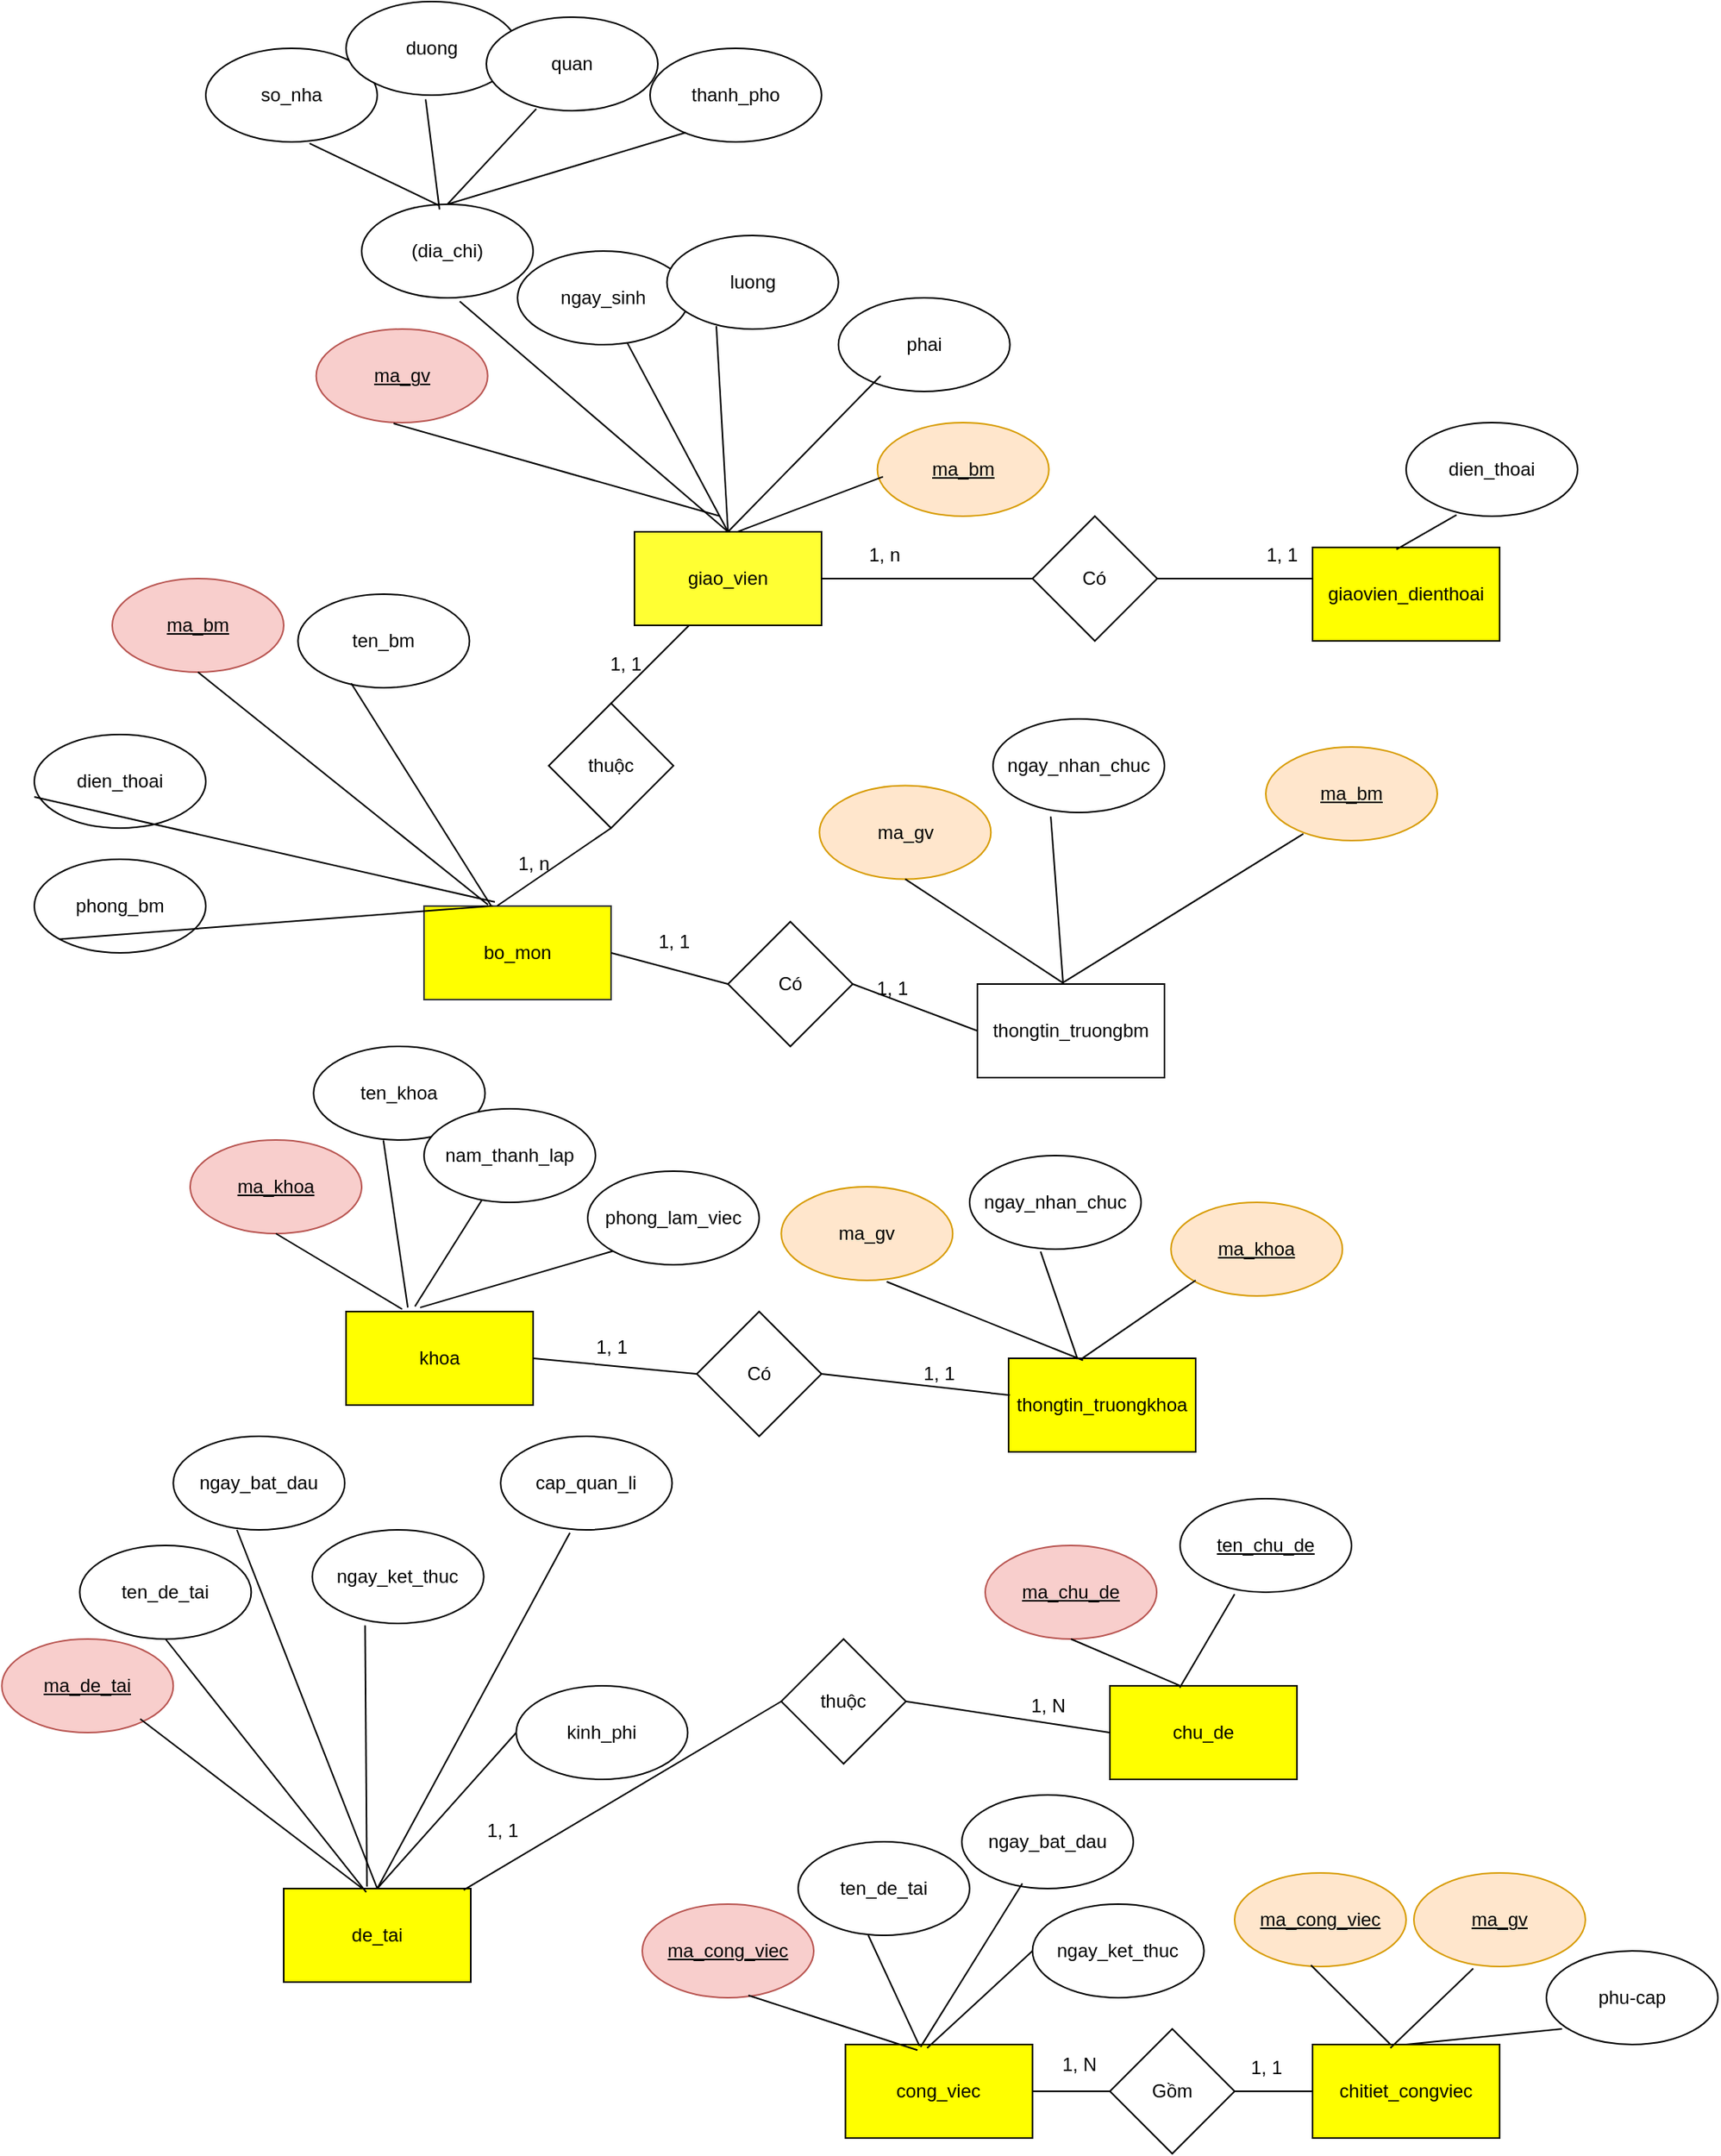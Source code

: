 <mxfile version="26.0.16">
  <diagram name="Page-1" id="gj5C86veSvw4NnuuL36q">
    <mxGraphModel grid="1" page="1" gridSize="10" guides="1" tooltips="1" connect="1" arrows="1" fold="1" pageScale="1" pageWidth="850" pageHeight="1100" math="0" shadow="0">
      <root>
        <mxCell id="0" />
        <mxCell id="1" parent="0" />
        <mxCell id="nJHEYNVm-RdAh5uVIcio-1" value="giao_vien" style="rounded=0;whiteSpace=wrap;html=1;fillColor=#FFFF33;" vertex="1" parent="1">
          <mxGeometry x="-35" y="2060" width="120" height="60" as="geometry" />
        </mxCell>
        <mxCell id="nJHEYNVm-RdAh5uVIcio-2" value="&lt;u&gt;ma_gv&lt;/u&gt;" style="ellipse;whiteSpace=wrap;html=1;fillColor=#f8cecc;strokeColor=#b85450;" vertex="1" parent="1">
          <mxGeometry x="-239.16" y="1930" width="110" height="60" as="geometry" />
        </mxCell>
        <mxCell id="nJHEYNVm-RdAh5uVIcio-3" value="(dia_chi)" style="ellipse;whiteSpace=wrap;html=1;" vertex="1" parent="1">
          <mxGeometry x="-210" y="1850" width="110" height="60" as="geometry" />
        </mxCell>
        <mxCell id="nJHEYNVm-RdAh5uVIcio-5" value="dien_thoai" style="ellipse;whiteSpace=wrap;html=1;" vertex="1" parent="1">
          <mxGeometry x="460" y="1990" width="110" height="60" as="geometry" />
        </mxCell>
        <mxCell id="nJHEYNVm-RdAh5uVIcio-6" value="ngay_sinh" style="ellipse;whiteSpace=wrap;html=1;" vertex="1" parent="1">
          <mxGeometry x="-110" y="1880" width="110" height="60" as="geometry" />
        </mxCell>
        <mxCell id="nJHEYNVm-RdAh5uVIcio-7" value="luong" style="ellipse;whiteSpace=wrap;html=1;" vertex="1" parent="1">
          <mxGeometry x="-14.16" y="1870" width="110" height="60" as="geometry" />
        </mxCell>
        <mxCell id="nJHEYNVm-RdAh5uVIcio-8" value="phai" style="ellipse;whiteSpace=wrap;html=1;" vertex="1" parent="1">
          <mxGeometry x="95.84" y="1910" width="110" height="60" as="geometry" />
        </mxCell>
        <mxCell id="nJHEYNVm-RdAh5uVIcio-9" value="" style="endArrow=none;html=1;rounded=0;entryX=0.451;entryY=1.009;entryDx=0;entryDy=0;entryPerimeter=0;" edge="1" parent="1" target="nJHEYNVm-RdAh5uVIcio-2">
          <mxGeometry width="50" height="50" relative="1" as="geometry">
            <mxPoint x="20" y="2050" as="sourcePoint" />
            <mxPoint x="70" y="2000" as="targetPoint" />
          </mxGeometry>
        </mxCell>
        <mxCell id="nJHEYNVm-RdAh5uVIcio-11" value="" style="endArrow=none;html=1;rounded=0;entryX=0.572;entryY=1.038;entryDx=0;entryDy=0;entryPerimeter=0;exitX=0.5;exitY=0;exitDx=0;exitDy=0;" edge="1" parent="1" source="nJHEYNVm-RdAh5uVIcio-1" target="nJHEYNVm-RdAh5uVIcio-3">
          <mxGeometry width="50" height="50" relative="1" as="geometry">
            <mxPoint x="80" y="2050" as="sourcePoint" />
            <mxPoint x="50" y="2001" as="targetPoint" />
          </mxGeometry>
        </mxCell>
        <mxCell id="nJHEYNVm-RdAh5uVIcio-16" value="" style="endArrow=none;html=1;rounded=0;exitX=0.5;exitY=0;exitDx=0;exitDy=0;entryX=0.246;entryY=0.833;entryDx=0;entryDy=0;entryPerimeter=0;" edge="1" parent="1" source="nJHEYNVm-RdAh5uVIcio-1" target="nJHEYNVm-RdAh5uVIcio-8">
          <mxGeometry width="50" height="50" relative="1" as="geometry">
            <mxPoint x="160" y="2140" as="sourcePoint" />
            <mxPoint x="210.0" y="2090" as="targetPoint" />
          </mxGeometry>
        </mxCell>
        <mxCell id="nJHEYNVm-RdAh5uVIcio-17" value="" style="endArrow=none;html=1;rounded=0;exitX=0.5;exitY=0;exitDx=0;exitDy=0;" edge="1" parent="1" source="nJHEYNVm-RdAh5uVIcio-1" target="nJHEYNVm-RdAh5uVIcio-6">
          <mxGeometry width="50" height="50" relative="1" as="geometry">
            <mxPoint x="45" y="2015" as="sourcePoint" />
            <mxPoint x="95" y="1965" as="targetPoint" />
          </mxGeometry>
        </mxCell>
        <mxCell id="nJHEYNVm-RdAh5uVIcio-18" value="" style="endArrow=none;html=1;rounded=0;exitX=0.5;exitY=0;exitDx=0;exitDy=0;entryX=0.288;entryY=0.969;entryDx=0;entryDy=0;entryPerimeter=0;" edge="1" parent="1" source="nJHEYNVm-RdAh5uVIcio-1" target="nJHEYNVm-RdAh5uVIcio-7">
          <mxGeometry width="50" height="50" relative="1" as="geometry">
            <mxPoint x="75" y="2040" as="sourcePoint" />
            <mxPoint x="125" y="1990" as="targetPoint" />
          </mxGeometry>
        </mxCell>
        <mxCell id="nJHEYNVm-RdAh5uVIcio-21" value="giaovien_dienthoai" style="rounded=0;whiteSpace=wrap;html=1;fillColor=light-dark(#FFFF00,#EDEDED);" vertex="1" parent="1">
          <mxGeometry x="400" y="2070" width="120" height="60" as="geometry" />
        </mxCell>
        <mxCell id="nJHEYNVm-RdAh5uVIcio-24" value="" style="endArrow=none;html=1;rounded=0;exitX=0.448;exitY=0.021;exitDx=0;exitDy=0;exitPerimeter=0;entryX=0.294;entryY=0.986;entryDx=0;entryDy=0;entryPerimeter=0;" edge="1" parent="1" source="nJHEYNVm-RdAh5uVIcio-21" target="nJHEYNVm-RdAh5uVIcio-5">
          <mxGeometry width="50" height="50" relative="1" as="geometry">
            <mxPoint x="439.16" y="2040" as="sourcePoint" />
            <mxPoint x="489.16" y="1990" as="targetPoint" />
          </mxGeometry>
        </mxCell>
        <mxCell id="nJHEYNVm-RdAh5uVIcio-25" value="bo_mon" style="rounded=0;whiteSpace=wrap;html=1;fillColor=#FFFF00;strokeColor=#36393d;" vertex="1" parent="1">
          <mxGeometry x="-170" y="2300" width="120" height="60" as="geometry" />
        </mxCell>
        <mxCell id="nJHEYNVm-RdAh5uVIcio-27" value="&lt;u&gt;ma_bm&lt;/u&gt;" style="ellipse;whiteSpace=wrap;html=1;fillColor=#f8cecc;strokeColor=#b85450;" vertex="1" parent="1">
          <mxGeometry x="-370" y="2090" width="110" height="60" as="geometry" />
        </mxCell>
        <mxCell id="nJHEYNVm-RdAh5uVIcio-28" value="ten_bm" style="ellipse;whiteSpace=wrap;html=1;" vertex="1" parent="1">
          <mxGeometry x="-250.84" y="2100" width="110" height="60" as="geometry" />
        </mxCell>
        <mxCell id="nJHEYNVm-RdAh5uVIcio-29" value="" style="endArrow=none;html=1;rounded=0;exitX=0.342;exitY=-0.014;exitDx=0;exitDy=0;exitPerimeter=0;entryX=0.5;entryY=1;entryDx=0;entryDy=0;" edge="1" parent="1" source="nJHEYNVm-RdAh5uVIcio-25" target="nJHEYNVm-RdAh5uVIcio-27">
          <mxGeometry width="50" height="50" relative="1" as="geometry">
            <mxPoint x="-110.84" y="2270" as="sourcePoint" />
            <mxPoint x="-60.84" y="2220" as="targetPoint" />
          </mxGeometry>
        </mxCell>
        <mxCell id="nJHEYNVm-RdAh5uVIcio-30" value="" style="endArrow=none;html=1;rounded=0;entryX=0.31;entryY=0.952;entryDx=0;entryDy=0;entryPerimeter=0;exitX=0.359;exitY=-0.002;exitDx=0;exitDy=0;exitPerimeter=0;" edge="1" parent="1" source="nJHEYNVm-RdAh5uVIcio-25" target="nJHEYNVm-RdAh5uVIcio-28">
          <mxGeometry width="50" height="50" relative="1" as="geometry">
            <mxPoint x="27.05" y="2260" as="sourcePoint" />
            <mxPoint x="77.05" y="2210" as="targetPoint" />
          </mxGeometry>
        </mxCell>
        <mxCell id="nJHEYNVm-RdAh5uVIcio-31" value="&lt;u&gt;ma_bm&lt;/u&gt;" style="ellipse;whiteSpace=wrap;html=1;fillColor=#ffe6cc;strokeColor=#d79b00;" vertex="1" parent="1">
          <mxGeometry x="120.84" y="1990" width="110" height="60" as="geometry" />
        </mxCell>
        <mxCell id="nJHEYNVm-RdAh5uVIcio-32" value="" style="endArrow=none;html=1;rounded=0;exitX=0.546;exitY=0.003;exitDx=0;exitDy=0;exitPerimeter=0;entryX=0.033;entryY=0.578;entryDx=0;entryDy=0;entryPerimeter=0;" edge="1" parent="1" source="nJHEYNVm-RdAh5uVIcio-1" target="nJHEYNVm-RdAh5uVIcio-31">
          <mxGeometry width="50" height="50" relative="1" as="geometry">
            <mxPoint x="160" y="2140" as="sourcePoint" />
            <mxPoint x="140" y="2050" as="targetPoint" />
          </mxGeometry>
        </mxCell>
        <mxCell id="nJHEYNVm-RdAh5uVIcio-33" value="" style="endArrow=none;html=1;rounded=0;entryX=0.605;entryY=1.015;entryDx=0;entryDy=0;entryPerimeter=0;exitX=0.448;exitY=0.009;exitDx=0;exitDy=0;exitPerimeter=0;" edge="1" parent="1" source="nJHEYNVm-RdAh5uVIcio-3" target="nJHEYNVm-RdAh5uVIcio-35">
          <mxGeometry width="50" height="50" relative="1" as="geometry">
            <mxPoint x="-110" y="1850" as="sourcePoint" />
            <mxPoint x="-60" y="1800" as="targetPoint" />
          </mxGeometry>
        </mxCell>
        <mxCell id="nJHEYNVm-RdAh5uVIcio-35" value="so_nha" style="ellipse;whiteSpace=wrap;html=1;" vertex="1" parent="1">
          <mxGeometry x="-310" y="1750" width="110" height="60" as="geometry" />
        </mxCell>
        <mxCell id="nJHEYNVm-RdAh5uVIcio-36" value="duong" style="ellipse;whiteSpace=wrap;html=1;" vertex="1" parent="1">
          <mxGeometry x="-220" y="1720" width="110" height="60" as="geometry" />
        </mxCell>
        <mxCell id="nJHEYNVm-RdAh5uVIcio-37" value="quan" style="ellipse;whiteSpace=wrap;html=1;" vertex="1" parent="1">
          <mxGeometry x="-130" y="1730" width="110" height="60" as="geometry" />
        </mxCell>
        <mxCell id="nJHEYNVm-RdAh5uVIcio-38" value="thanh_pho" style="ellipse;whiteSpace=wrap;html=1;" vertex="1" parent="1">
          <mxGeometry x="-25" y="1750" width="110" height="60" as="geometry" />
        </mxCell>
        <mxCell id="nJHEYNVm-RdAh5uVIcio-42" value="" style="endArrow=none;html=1;rounded=0;entryX=0.464;entryY=1.044;entryDx=0;entryDy=0;entryPerimeter=0;exitX=0.454;exitY=0.055;exitDx=0;exitDy=0;exitPerimeter=0;" edge="1" parent="1" source="nJHEYNVm-RdAh5uVIcio-3" target="nJHEYNVm-RdAh5uVIcio-36">
          <mxGeometry width="50" height="50" relative="1" as="geometry">
            <mxPoint x="-120" y="1880" as="sourcePoint" />
            <mxPoint x="-70" y="1830" as="targetPoint" />
          </mxGeometry>
        </mxCell>
        <mxCell id="nJHEYNVm-RdAh5uVIcio-43" value="" style="endArrow=none;html=1;rounded=0;exitX=0.5;exitY=0;exitDx=0;exitDy=0;entryX=0.291;entryY=0.98;entryDx=0;entryDy=0;entryPerimeter=0;" edge="1" parent="1" source="nJHEYNVm-RdAh5uVIcio-3" target="nJHEYNVm-RdAh5uVIcio-37">
          <mxGeometry width="50" height="50" relative="1" as="geometry">
            <mxPoint x="-75" y="1860" as="sourcePoint" />
            <mxPoint x="-25" y="1810" as="targetPoint" />
          </mxGeometry>
        </mxCell>
        <mxCell id="nJHEYNVm-RdAh5uVIcio-46" value="" style="endArrow=none;html=1;rounded=0;entryX=0.208;entryY=0.9;entryDx=0;entryDy=0;entryPerimeter=0;exitX=0.5;exitY=0;exitDx=0;exitDy=0;" edge="1" parent="1" source="nJHEYNVm-RdAh5uVIcio-3" target="nJHEYNVm-RdAh5uVIcio-38">
          <mxGeometry width="50" height="50" relative="1" as="geometry">
            <mxPoint x="-100" y="1860" as="sourcePoint" />
            <mxPoint x="-50" y="1810" as="targetPoint" />
          </mxGeometry>
        </mxCell>
        <mxCell id="nJHEYNVm-RdAh5uVIcio-47" value="phong_bm" style="ellipse;whiteSpace=wrap;html=1;" vertex="1" parent="1">
          <mxGeometry x="-420" y="2270" width="110" height="60" as="geometry" />
        </mxCell>
        <mxCell id="nJHEYNVm-RdAh5uVIcio-48" value="" style="endArrow=none;html=1;rounded=0;entryX=0;entryY=1;entryDx=0;entryDy=0;exitX=0.368;exitY=-0.002;exitDx=0;exitDy=0;exitPerimeter=0;" edge="1" parent="1" source="nJHEYNVm-RdAh5uVIcio-25" target="nJHEYNVm-RdAh5uVIcio-47">
          <mxGeometry width="50" height="50" relative="1" as="geometry">
            <mxPoint x="39.16" y="2290" as="sourcePoint" />
            <mxPoint x="89.16" y="2240" as="targetPoint" />
          </mxGeometry>
        </mxCell>
        <mxCell id="nJHEYNVm-RdAh5uVIcio-50" value="dien_thoai" style="ellipse;whiteSpace=wrap;html=1;" vertex="1" parent="1">
          <mxGeometry x="-420" y="2190" width="110" height="60" as="geometry" />
        </mxCell>
        <mxCell id="nJHEYNVm-RdAh5uVIcio-51" value="" style="endArrow=none;html=1;rounded=0;exitX=0.379;exitY=-0.043;exitDx=0;exitDy=0;exitPerimeter=0;entryX=0;entryY=0.667;entryDx=0;entryDy=0;entryPerimeter=0;" edge="1" parent="1" source="nJHEYNVm-RdAh5uVIcio-25" target="nJHEYNVm-RdAh5uVIcio-50">
          <mxGeometry width="50" height="50" relative="1" as="geometry">
            <mxPoint x="349.16" y="2150" as="sourcePoint" />
            <mxPoint x="399.16" y="2100" as="targetPoint" />
          </mxGeometry>
        </mxCell>
        <mxCell id="nJHEYNVm-RdAh5uVIcio-52" value="&lt;div&gt;thongtin_truongbm&lt;/div&gt;" style="rounded=0;whiteSpace=wrap;html=1;" vertex="1" parent="1">
          <mxGeometry x="185.0" y="2350" width="120" height="60" as="geometry" />
        </mxCell>
        <mxCell id="nJHEYNVm-RdAh5uVIcio-54" value="ma_gv" style="ellipse;whiteSpace=wrap;html=1;fillColor=#ffe6cc;strokeColor=#d79b00;" vertex="1" parent="1">
          <mxGeometry x="83.66" y="2222.73" width="110" height="60" as="geometry" />
        </mxCell>
        <mxCell id="nJHEYNVm-RdAh5uVIcio-55" value="" style="endArrow=none;html=1;rounded=0;entryX=0.5;entryY=1;entryDx=0;entryDy=0;exitX=0.461;exitY=-0.008;exitDx=0;exitDy=0;exitPerimeter=0;" edge="1" parent="1" source="nJHEYNVm-RdAh5uVIcio-52" target="nJHEYNVm-RdAh5uVIcio-54">
          <mxGeometry width="50" height="50" relative="1" as="geometry">
            <mxPoint x="247.82" y="2342.91" as="sourcePoint" />
            <mxPoint x="133.66" y="2312.73" as="targetPoint" />
          </mxGeometry>
        </mxCell>
        <mxCell id="nJHEYNVm-RdAh5uVIcio-56" value="ngay_nhan_chuc" style="ellipse;whiteSpace=wrap;html=1;" vertex="1" parent="1">
          <mxGeometry x="195" y="2180" width="110" height="60" as="geometry" />
        </mxCell>
        <mxCell id="nJHEYNVm-RdAh5uVIcio-61" value="" style="endArrow=none;html=1;rounded=0;entryX=0.337;entryY=1.044;entryDx=0;entryDy=0;entryPerimeter=0;" edge="1" parent="1" target="nJHEYNVm-RdAh5uVIcio-56">
          <mxGeometry width="50" height="50" relative="1" as="geometry">
            <mxPoint x="240" y="2350" as="sourcePoint" />
            <mxPoint x="276.55" y="2272.73" as="targetPoint" />
          </mxGeometry>
        </mxCell>
        <mxCell id="nJHEYNVm-RdAh5uVIcio-62" value="khoa" style="rounded=0;whiteSpace=wrap;html=1;fillColor=#FFFF00;" vertex="1" parent="1">
          <mxGeometry x="-220" y="2560" width="120" height="60" as="geometry" />
        </mxCell>
        <mxCell id="nJHEYNVm-RdAh5uVIcio-63" value="&lt;u&gt;ma_khoa&lt;/u&gt;" style="ellipse;whiteSpace=wrap;html=1;fillColor=#f8cecc;strokeColor=#b85450;" vertex="1" parent="1">
          <mxGeometry x="-320" y="2450" width="110" height="60" as="geometry" />
        </mxCell>
        <mxCell id="nJHEYNVm-RdAh5uVIcio-64" value="ten_khoa" style="ellipse;whiteSpace=wrap;html=1;" vertex="1" parent="1">
          <mxGeometry x="-240.84" y="2390" width="110" height="60" as="geometry" />
        </mxCell>
        <mxCell id="nJHEYNVm-RdAh5uVIcio-65" value="nam_thanh_lap" style="ellipse;whiteSpace=wrap;html=1;" vertex="1" parent="1">
          <mxGeometry x="-170" y="2430" width="110" height="60" as="geometry" />
        </mxCell>
        <mxCell id="nJHEYNVm-RdAh5uVIcio-66" value="phong_lam_viec" style="ellipse;whiteSpace=wrap;html=1;" vertex="1" parent="1">
          <mxGeometry x="-65" y="2470" width="110" height="60" as="geometry" />
        </mxCell>
        <mxCell id="nJHEYNVm-RdAh5uVIcio-67" value="ma_gv" style="ellipse;whiteSpace=wrap;html=1;fillColor=#ffe6cc;strokeColor=#d79b00;" vertex="1" parent="1">
          <mxGeometry x="59.16" y="2480" width="110" height="60" as="geometry" />
        </mxCell>
        <mxCell id="nJHEYNVm-RdAh5uVIcio-69" value="thongtin_truongkhoa" style="rounded=0;whiteSpace=wrap;html=1;fillColor=#FFFF00;" vertex="1" parent="1">
          <mxGeometry x="205.0" y="2590" width="120" height="60" as="geometry" />
        </mxCell>
        <mxCell id="nJHEYNVm-RdAh5uVIcio-70" value="" style="endArrow=none;html=1;rounded=0;exitX=0.3;exitY=-0.025;exitDx=0;exitDy=0;exitPerimeter=0;entryX=0.5;entryY=1;entryDx=0;entryDy=0;" edge="1" parent="1" source="nJHEYNVm-RdAh5uVIcio-62" target="nJHEYNVm-RdAh5uVIcio-63">
          <mxGeometry width="50" height="50" relative="1" as="geometry">
            <mxPoint x="-94" y="2514.5" as="sourcePoint" />
            <mxPoint x="-220" y="2465.5" as="targetPoint" />
          </mxGeometry>
        </mxCell>
        <mxCell id="nJHEYNVm-RdAh5uVIcio-71" value="" style="endArrow=none;html=1;rounded=0;entryX=0.407;entryY=1.003;entryDx=0;entryDy=0;entryPerimeter=0;exitX=0.33;exitY=-0.043;exitDx=0;exitDy=0;exitPerimeter=0;" edge="1" parent="1" source="nJHEYNVm-RdAh5uVIcio-62" target="nJHEYNVm-RdAh5uVIcio-64">
          <mxGeometry width="50" height="50" relative="1" as="geometry">
            <mxPoint x="-140.84" y="2480" as="sourcePoint" />
            <mxPoint x="-90.84" y="2430" as="targetPoint" />
          </mxGeometry>
        </mxCell>
        <mxCell id="nJHEYNVm-RdAh5uVIcio-72" value="" style="endArrow=none;html=1;rounded=0;exitX=0.368;exitY=-0.054;exitDx=0;exitDy=0;exitPerimeter=0;" edge="1" parent="1" source="nJHEYNVm-RdAh5uVIcio-62" target="nJHEYNVm-RdAh5uVIcio-65">
          <mxGeometry width="50" height="50" relative="1" as="geometry">
            <mxPoint x="-95" y="2500" as="sourcePoint" />
            <mxPoint x="-45" y="2450" as="targetPoint" />
          </mxGeometry>
        </mxCell>
        <mxCell id="nJHEYNVm-RdAh5uVIcio-73" value="" style="endArrow=none;html=1;rounded=0;exitX=0.396;exitY=-0.043;exitDx=0;exitDy=0;exitPerimeter=0;entryX=0;entryY=1;entryDx=0;entryDy=0;" edge="1" parent="1" source="nJHEYNVm-RdAh5uVIcio-62" target="nJHEYNVm-RdAh5uVIcio-66">
          <mxGeometry width="50" height="50" relative="1" as="geometry">
            <mxPoint x="140" y="2460" as="sourcePoint" />
            <mxPoint x="190" y="2410" as="targetPoint" />
          </mxGeometry>
        </mxCell>
        <mxCell id="nJHEYNVm-RdAh5uVIcio-74" value="" style="endArrow=none;html=1;rounded=0;exitX=0.615;exitY=1.015;exitDx=0;exitDy=0;exitPerimeter=0;entryX=0.398;entryY=0.021;entryDx=0;entryDy=0;entryPerimeter=0;" edge="1" parent="1" source="nJHEYNVm-RdAh5uVIcio-67" target="nJHEYNVm-RdAh5uVIcio-69">
          <mxGeometry width="50" height="50" relative="1" as="geometry">
            <mxPoint x="250" y="2530" as="sourcePoint" />
            <mxPoint x="300" y="2480" as="targetPoint" />
          </mxGeometry>
        </mxCell>
        <mxCell id="nJHEYNVm-RdAh5uVIcio-75" value="ngay_nhan_chuc" style="ellipse;whiteSpace=wrap;html=1;" vertex="1" parent="1">
          <mxGeometry x="180" y="2460" width="110" height="60" as="geometry" />
        </mxCell>
        <mxCell id="nJHEYNVm-RdAh5uVIcio-76" value="" style="endArrow=none;html=1;rounded=0;entryX=0.414;entryY=1.026;entryDx=0;entryDy=0;entryPerimeter=0;exitX=0.369;exitY=0.009;exitDx=0;exitDy=0;exitPerimeter=0;" edge="1" parent="1" source="nJHEYNVm-RdAh5uVIcio-69" target="nJHEYNVm-RdAh5uVIcio-75">
          <mxGeometry width="50" height="50" relative="1" as="geometry">
            <mxPoint x="295" y="2570" as="sourcePoint" />
            <mxPoint x="345" y="2520" as="targetPoint" />
          </mxGeometry>
        </mxCell>
        <mxCell id="nJHEYNVm-RdAh5uVIcio-77" value="&lt;u&gt;ma_khoa&lt;/u&gt;" style="ellipse;whiteSpace=wrap;html=1;fillColor=#ffe6cc;strokeColor=#d79b00;" vertex="1" parent="1">
          <mxGeometry x="309.16" y="2490" width="110" height="60" as="geometry" />
        </mxCell>
        <mxCell id="nJHEYNVm-RdAh5uVIcio-78" value="" style="endArrow=none;html=1;rounded=0;exitX=0.392;exitY=0.003;exitDx=0;exitDy=0;exitPerimeter=0;" edge="1" parent="1" source="nJHEYNVm-RdAh5uVIcio-69">
          <mxGeometry width="50" height="50" relative="1" as="geometry">
            <mxPoint x="275" y="2590" as="sourcePoint" />
            <mxPoint x="325" y="2540" as="targetPoint" />
          </mxGeometry>
        </mxCell>
        <mxCell id="nJHEYNVm-RdAh5uVIcio-79" value="&lt;u&gt;ma_bm&lt;/u&gt;" style="ellipse;whiteSpace=wrap;html=1;fillColor=#ffe6cc;strokeColor=#d79b00;" vertex="1" parent="1">
          <mxGeometry x="370" y="2198" width="110" height="60" as="geometry" />
        </mxCell>
        <mxCell id="nJHEYNVm-RdAh5uVIcio-80" value="" style="endArrow=none;html=1;rounded=0;exitX=0.461;exitY=-0.02;exitDx=0;exitDy=0;exitPerimeter=0;entryX=0.219;entryY=0.928;entryDx=0;entryDy=0;entryPerimeter=0;" edge="1" parent="1" source="nJHEYNVm-RdAh5uVIcio-52" target="nJHEYNVm-RdAh5uVIcio-79">
          <mxGeometry width="50" height="50" relative="1" as="geometry">
            <mxPoint x="246.26" y="2343.27" as="sourcePoint" />
            <mxPoint x="386.33" y="2272.25" as="targetPoint" />
          </mxGeometry>
        </mxCell>
        <mxCell id="nJHEYNVm-RdAh5uVIcio-81" value="de_tai" style="rounded=0;whiteSpace=wrap;html=1;fillColor=#FFFF00;" vertex="1" parent="1">
          <mxGeometry x="-260" y="2930" width="120" height="60" as="geometry" />
        </mxCell>
        <mxCell id="nJHEYNVm-RdAh5uVIcio-82" value="&lt;u&gt;ma_de_tai&lt;/u&gt;" style="ellipse;whiteSpace=wrap;html=1;fillColor=#f8cecc;strokeColor=#b85450;" vertex="1" parent="1">
          <mxGeometry x="-440.84" y="2770" width="110" height="60" as="geometry" />
        </mxCell>
        <mxCell id="nJHEYNVm-RdAh5uVIcio-83" value="ten_de_tai" style="ellipse;whiteSpace=wrap;html=1;" vertex="1" parent="1">
          <mxGeometry x="-390.84" y="2710" width="110" height="60" as="geometry" />
        </mxCell>
        <mxCell id="nJHEYNVm-RdAh5uVIcio-84" value="cap_quan_li" style="ellipse;whiteSpace=wrap;html=1;" vertex="1" parent="1">
          <mxGeometry x="-120.84" y="2640" width="110" height="60" as="geometry" />
        </mxCell>
        <mxCell id="nJHEYNVm-RdAh5uVIcio-85" value="kinh_phi" style="ellipse;whiteSpace=wrap;html=1;" vertex="1" parent="1">
          <mxGeometry x="-110.84" y="2800" width="110" height="60" as="geometry" />
        </mxCell>
        <mxCell id="nJHEYNVm-RdAh5uVIcio-86" value="ngay_bat_dau" style="ellipse;whiteSpace=wrap;html=1;" vertex="1" parent="1">
          <mxGeometry x="-330.84" y="2640" width="110" height="60" as="geometry" />
        </mxCell>
        <mxCell id="nJHEYNVm-RdAh5uVIcio-87" value="ngay_ket_thuc" style="ellipse;whiteSpace=wrap;html=1;" vertex="1" parent="1">
          <mxGeometry x="-241.68" y="2700" width="110" height="60" as="geometry" />
        </mxCell>
        <mxCell id="nJHEYNVm-RdAh5uVIcio-89" value="" style="endArrow=none;html=1;rounded=0;entryX=0.807;entryY=0.854;entryDx=0;entryDy=0;exitX=0.415;exitY=-0.008;exitDx=0;exitDy=0;exitPerimeter=0;entryPerimeter=0;" edge="1" parent="1" source="nJHEYNVm-RdAh5uVIcio-81" target="nJHEYNVm-RdAh5uVIcio-82">
          <mxGeometry width="50" height="50" relative="1" as="geometry">
            <mxPoint x="9.16" y="2650" as="sourcePoint" />
            <mxPoint x="-336.908" y="2821.191" as="targetPoint" />
          </mxGeometry>
        </mxCell>
        <mxCell id="nJHEYNVm-RdAh5uVIcio-90" value="" style="endArrow=none;html=1;rounded=0;entryX=0.5;entryY=1;entryDx=0;entryDy=0;exitX=0.441;exitY=0.038;exitDx=0;exitDy=0;exitPerimeter=0;" edge="1" parent="1" source="nJHEYNVm-RdAh5uVIcio-81" target="nJHEYNVm-RdAh5uVIcio-83">
          <mxGeometry width="50" height="50" relative="1" as="geometry">
            <mxPoint x="-210.84" y="2850" as="sourcePoint" />
            <mxPoint x="-151.68" y="2760" as="targetPoint" />
          </mxGeometry>
        </mxCell>
        <mxCell id="nJHEYNVm-RdAh5uVIcio-92" value="" style="endArrow=none;html=1;rounded=0;entryX=0.371;entryY=1;entryDx=0;entryDy=0;entryPerimeter=0;exitX=0.5;exitY=0;exitDx=0;exitDy=0;" edge="1" parent="1" source="nJHEYNVm-RdAh5uVIcio-81" target="nJHEYNVm-RdAh5uVIcio-86">
          <mxGeometry width="50" height="50" relative="1" as="geometry">
            <mxPoint x="-210.84" y="2820" as="sourcePoint" />
            <mxPoint x="-140.84" y="2760" as="targetPoint" />
          </mxGeometry>
        </mxCell>
        <mxCell id="nJHEYNVm-RdAh5uVIcio-93" value="" style="endArrow=none;html=1;rounded=0;entryX=0.308;entryY=1.021;entryDx=0;entryDy=0;entryPerimeter=0;exitX=0.445;exitY=-0.02;exitDx=0;exitDy=0;exitPerimeter=0;" edge="1" parent="1" source="nJHEYNVm-RdAh5uVIcio-81" target="nJHEYNVm-RdAh5uVIcio-87">
          <mxGeometry width="50" height="50" relative="1" as="geometry">
            <mxPoint x="-200.84" y="2880" as="sourcePoint" />
            <mxPoint x="-210.84" y="2710" as="targetPoint" />
          </mxGeometry>
        </mxCell>
        <mxCell id="nJHEYNVm-RdAh5uVIcio-98" value="" style="endArrow=none;html=1;rounded=0;entryX=0.404;entryY=1.032;entryDx=0;entryDy=0;entryPerimeter=0;exitX=0.5;exitY=0;exitDx=0;exitDy=0;" edge="1" parent="1" source="nJHEYNVm-RdAh5uVIcio-81" target="nJHEYNVm-RdAh5uVIcio-84">
          <mxGeometry width="50" height="50" relative="1" as="geometry">
            <mxPoint x="-210.84" y="2820" as="sourcePoint" />
            <mxPoint x="-200.84" y="2720" as="targetPoint" />
          </mxGeometry>
        </mxCell>
        <mxCell id="nJHEYNVm-RdAh5uVIcio-99" value="" style="endArrow=none;html=1;rounded=0;exitX=0;exitY=0.5;exitDx=0;exitDy=0;entryX=0.5;entryY=0;entryDx=0;entryDy=0;" edge="1" parent="1" source="nJHEYNVm-RdAh5uVIcio-85" target="nJHEYNVm-RdAh5uVIcio-81">
          <mxGeometry width="50" height="50" relative="1" as="geometry">
            <mxPoint x="-70.84" y="2810" as="sourcePoint" />
            <mxPoint x="-206.68" y="2810" as="targetPoint" />
            <Array as="points" />
          </mxGeometry>
        </mxCell>
        <mxCell id="nJHEYNVm-RdAh5uVIcio-100" value="chu_de" style="rounded=0;whiteSpace=wrap;html=1;fillColor=#FFFF00;" vertex="1" parent="1">
          <mxGeometry x="270" y="2800" width="120" height="60" as="geometry" />
        </mxCell>
        <mxCell id="nJHEYNVm-RdAh5uVIcio-101" value="&lt;u&gt;ma_chu_de&lt;/u&gt;" style="ellipse;whiteSpace=wrap;html=1;fillColor=#f8cecc;strokeColor=#b85450;" vertex="1" parent="1">
          <mxGeometry x="190" y="2710" width="110" height="60" as="geometry" />
        </mxCell>
        <mxCell id="nJHEYNVm-RdAh5uVIcio-103" value="&lt;u&gt;ten_chu_de&lt;/u&gt;" style="ellipse;whiteSpace=wrap;html=1;" vertex="1" parent="1">
          <mxGeometry x="315" y="2680" width="110" height="60" as="geometry" />
        </mxCell>
        <mxCell id="nJHEYNVm-RdAh5uVIcio-104" value="" style="endArrow=none;html=1;rounded=0;entryX=0.5;entryY=1;entryDx=0;entryDy=0;exitX=0.38;exitY=0.003;exitDx=0;exitDy=0;exitPerimeter=0;" edge="1" parent="1" source="nJHEYNVm-RdAh5uVIcio-100" target="nJHEYNVm-RdAh5uVIcio-101">
          <mxGeometry width="50" height="50" relative="1" as="geometry">
            <mxPoint x="140" y="2690" as="sourcePoint" />
            <mxPoint x="190" y="2640" as="targetPoint" />
          </mxGeometry>
        </mxCell>
        <mxCell id="nJHEYNVm-RdAh5uVIcio-105" value="" style="endArrow=none;html=1;rounded=0;entryX=0.318;entryY=1.021;entryDx=0;entryDy=0;entryPerimeter=0;exitX=0.373;exitY=0.021;exitDx=0;exitDy=0;exitPerimeter=0;" edge="1" parent="1" source="nJHEYNVm-RdAh5uVIcio-100" target="nJHEYNVm-RdAh5uVIcio-103">
          <mxGeometry width="50" height="50" relative="1" as="geometry">
            <mxPoint x="330" y="2810" as="sourcePoint" />
            <mxPoint x="255" y="2780" as="targetPoint" />
          </mxGeometry>
        </mxCell>
        <mxCell id="nJHEYNVm-RdAh5uVIcio-106" value="cong_viec" style="rounded=0;whiteSpace=wrap;html=1;fillColor=#FFFF00;" vertex="1" parent="1">
          <mxGeometry x="100.33" y="3030" width="120" height="60" as="geometry" />
        </mxCell>
        <mxCell id="nJHEYNVm-RdAh5uVIcio-107" value="&lt;u&gt;ma_cong_viec&lt;/u&gt;" style="ellipse;whiteSpace=wrap;html=1;fillColor=#f8cecc;strokeColor=#b85450;" vertex="1" parent="1">
          <mxGeometry x="-30" y="2940" width="110" height="60" as="geometry" />
        </mxCell>
        <mxCell id="nJHEYNVm-RdAh5uVIcio-108" value="ten_de_tai" style="ellipse;whiteSpace=wrap;html=1;" vertex="1" parent="1">
          <mxGeometry x="70" y="2900" width="110" height="60" as="geometry" />
        </mxCell>
        <mxCell id="nJHEYNVm-RdAh5uVIcio-109" value="" style="endArrow=none;html=1;rounded=0;entryX=0.619;entryY=0.975;entryDx=0;entryDy=0;entryPerimeter=0;exitX=0.385;exitY=0.061;exitDx=0;exitDy=0;exitPerimeter=0;" edge="1" parent="1" source="nJHEYNVm-RdAh5uVIcio-106" target="nJHEYNVm-RdAh5uVIcio-107">
          <mxGeometry width="50" height="50" relative="1" as="geometry">
            <mxPoint x="200" y="3040" as="sourcePoint" />
            <mxPoint x="250" y="2990" as="targetPoint" />
          </mxGeometry>
        </mxCell>
        <mxCell id="nJHEYNVm-RdAh5uVIcio-110" value="" style="endArrow=none;html=1;rounded=0;entryX=0.409;entryY=1;entryDx=0;entryDy=0;entryPerimeter=0;exitX=0.396;exitY=0.015;exitDx=0;exitDy=0;exitPerimeter=0;" edge="1" parent="1" source="nJHEYNVm-RdAh5uVIcio-106" target="nJHEYNVm-RdAh5uVIcio-108">
          <mxGeometry width="50" height="50" relative="1" as="geometry">
            <mxPoint x="250" y="3040" as="sourcePoint" />
            <mxPoint x="300" y="2990" as="targetPoint" />
          </mxGeometry>
        </mxCell>
        <mxCell id="nJHEYNVm-RdAh5uVIcio-111" value="ngay_bat_dau" style="ellipse;whiteSpace=wrap;html=1;" vertex="1" parent="1">
          <mxGeometry x="175" y="2870" width="110" height="60" as="geometry" />
        </mxCell>
        <mxCell id="nJHEYNVm-RdAh5uVIcio-112" value="ngay_ket_thuc" style="ellipse;whiteSpace=wrap;html=1;" vertex="1" parent="1">
          <mxGeometry x="220.33" y="2940" width="110" height="60" as="geometry" />
        </mxCell>
        <mxCell id="nJHEYNVm-RdAh5uVIcio-113" value="" style="endArrow=none;html=1;rounded=0;entryX=0.353;entryY=0.946;entryDx=0;entryDy=0;entryPerimeter=0;exitX=0.402;exitY=0.026;exitDx=0;exitDy=0;exitPerimeter=0;" edge="1" parent="1" source="nJHEYNVm-RdAh5uVIcio-106" target="nJHEYNVm-RdAh5uVIcio-111">
          <mxGeometry width="50" height="50" relative="1" as="geometry">
            <mxPoint x="237.89" y="3010" as="sourcePoint" />
            <mxPoint x="287.89" y="2960" as="targetPoint" />
          </mxGeometry>
        </mxCell>
        <mxCell id="nJHEYNVm-RdAh5uVIcio-114" value="" style="endArrow=none;html=1;rounded=0;entryX=0;entryY=0.5;entryDx=0;entryDy=0;exitX=0.437;exitY=0.038;exitDx=0;exitDy=0;exitPerimeter=0;" edge="1" parent="1" source="nJHEYNVm-RdAh5uVIcio-106" target="nJHEYNVm-RdAh5uVIcio-112">
          <mxGeometry width="50" height="50" relative="1" as="geometry">
            <mxPoint x="260" y="3030" as="sourcePoint" />
            <mxPoint x="310" y="2980" as="targetPoint" />
          </mxGeometry>
        </mxCell>
        <mxCell id="nJHEYNVm-RdAh5uVIcio-115" value="chitiet_congviec" style="rounded=0;whiteSpace=wrap;html=1;fillColor=#FFFF00;" vertex="1" parent="1">
          <mxGeometry x="400" y="3030" width="120" height="60" as="geometry" />
        </mxCell>
        <mxCell id="nJHEYNVm-RdAh5uVIcio-116" value="" style="endArrow=none;html=1;rounded=0;entryX=0.346;entryY=1.021;entryDx=0;entryDy=0;entryPerimeter=0;exitX=0.416;exitY=0.038;exitDx=0;exitDy=0;exitPerimeter=0;" edge="1" parent="1" source="nJHEYNVm-RdAh5uVIcio-115" target="nJHEYNVm-RdAh5uVIcio-118">
          <mxGeometry width="50" height="50" relative="1" as="geometry">
            <mxPoint x="505" y="3040" as="sourcePoint" />
            <mxPoint x="555" y="2990" as="targetPoint" />
          </mxGeometry>
        </mxCell>
        <mxCell id="nJHEYNVm-RdAh5uVIcio-117" value="&lt;u&gt;ma_cong_viec&lt;/u&gt;" style="ellipse;whiteSpace=wrap;html=1;fillColor=#ffe6cc;strokeColor=#d79b00;" vertex="1" parent="1">
          <mxGeometry x="350" y="2920" width="110" height="60" as="geometry" />
        </mxCell>
        <mxCell id="nJHEYNVm-RdAh5uVIcio-118" value="&lt;u&gt;ma_gv&lt;/u&gt;" style="ellipse;whiteSpace=wrap;html=1;fillColor=#ffe6cc;strokeColor=#d79b00;" vertex="1" parent="1">
          <mxGeometry x="465" y="2920" width="110" height="60" as="geometry" />
        </mxCell>
        <mxCell id="nJHEYNVm-RdAh5uVIcio-119" value="" style="endArrow=none;html=1;rounded=0;entryX=0.445;entryY=0.986;entryDx=0;entryDy=0;entryPerimeter=0;" edge="1" parent="1" target="nJHEYNVm-RdAh5uVIcio-117">
          <mxGeometry width="50" height="50" relative="1" as="geometry">
            <mxPoint x="450" y="3030" as="sourcePoint" />
            <mxPoint x="340" y="3035" as="targetPoint" />
          </mxGeometry>
        </mxCell>
        <mxCell id="nJHEYNVm-RdAh5uVIcio-120" value="phu-cap" style="ellipse;whiteSpace=wrap;html=1;" vertex="1" parent="1">
          <mxGeometry x="550" y="2970" width="110" height="60" as="geometry" />
        </mxCell>
        <mxCell id="nJHEYNVm-RdAh5uVIcio-121" value="" style="endArrow=none;html=1;rounded=0;entryX=0.091;entryY=0.833;entryDx=0;entryDy=0;entryPerimeter=0;exitX=0.5;exitY=0;exitDx=0;exitDy=0;" edge="1" parent="1" source="nJHEYNVm-RdAh5uVIcio-115" target="nJHEYNVm-RdAh5uVIcio-120">
          <mxGeometry width="50" height="50" relative="1" as="geometry">
            <mxPoint x="519.16" y="3100" as="sourcePoint" />
            <mxPoint x="569.16" y="3050" as="targetPoint" />
          </mxGeometry>
        </mxCell>
        <mxCell id="nJHEYNVm-RdAh5uVIcio-122" value="Có" style="rhombus;whiteSpace=wrap;html=1;" vertex="1" parent="1">
          <mxGeometry x="220.33" y="2050" width="80" height="80" as="geometry" />
        </mxCell>
        <mxCell id="nJHEYNVm-RdAh5uVIcio-123" value="" style="endArrow=none;html=1;rounded=0;exitX=1;exitY=0.5;exitDx=0;exitDy=0;" edge="1" parent="1" source="nJHEYNVm-RdAh5uVIcio-1">
          <mxGeometry width="50" height="50" relative="1" as="geometry">
            <mxPoint x="85" y="2100" as="sourcePoint" />
            <mxPoint x="220" y="2090" as="targetPoint" />
          </mxGeometry>
        </mxCell>
        <mxCell id="nJHEYNVm-RdAh5uVIcio-124" value="" style="endArrow=none;html=1;rounded=0;exitX=1;exitY=0.5;exitDx=0;exitDy=0;" edge="1" parent="1" source="nJHEYNVm-RdAh5uVIcio-122">
          <mxGeometry width="50" height="50" relative="1" as="geometry">
            <mxPoint x="315" y="2089.66" as="sourcePoint" />
            <mxPoint x="400" y="2090" as="targetPoint" />
          </mxGeometry>
        </mxCell>
        <mxCell id="nJHEYNVm-RdAh5uVIcio-126" value="1, n" style="text;html=1;align=center;verticalAlign=middle;resizable=0;points=[];autosize=1;strokeColor=none;fillColor=none;" vertex="1" parent="1">
          <mxGeometry x="105" y="2060" width="40" height="30" as="geometry" />
        </mxCell>
        <mxCell id="nJHEYNVm-RdAh5uVIcio-127" value="1, 1" style="text;html=1;align=center;verticalAlign=middle;resizable=0;points=[];autosize=1;strokeColor=none;fillColor=none;" vertex="1" parent="1">
          <mxGeometry x="360" y="2060" width="40" height="30" as="geometry" />
        </mxCell>
        <mxCell id="nJHEYNVm-RdAh5uVIcio-129" value="thuộc" style="rhombus;whiteSpace=wrap;html=1;" vertex="1" parent="1">
          <mxGeometry x="-90" y="2170" width="80" height="80" as="geometry" />
        </mxCell>
        <mxCell id="nJHEYNVm-RdAh5uVIcio-130" value="" style="endArrow=none;html=1;rounded=0;entryX=0.292;entryY=1;entryDx=0;entryDy=0;entryPerimeter=0;exitX=0.5;exitY=0;exitDx=0;exitDy=0;" edge="1" parent="1" source="nJHEYNVm-RdAh5uVIcio-129" target="nJHEYNVm-RdAh5uVIcio-1">
          <mxGeometry width="50" height="50" relative="1" as="geometry">
            <mxPoint x="30" y="2180" as="sourcePoint" />
            <mxPoint x="80" y="2130" as="targetPoint" />
          </mxGeometry>
        </mxCell>
        <mxCell id="nJHEYNVm-RdAh5uVIcio-131" value="" style="endArrow=none;html=1;rounded=0;entryX=0.5;entryY=1;entryDx=0;entryDy=0;exitX=0.391;exitY=-0.002;exitDx=0;exitDy=0;exitPerimeter=0;" edge="1" parent="1" source="nJHEYNVm-RdAh5uVIcio-25" target="nJHEYNVm-RdAh5uVIcio-129">
          <mxGeometry width="50" height="50" relative="1" as="geometry">
            <mxPoint x="-50" y="2290" as="sourcePoint" />
            <mxPoint y="2240" as="targetPoint" />
          </mxGeometry>
        </mxCell>
        <mxCell id="nJHEYNVm-RdAh5uVIcio-132" value="1, n" style="text;html=1;align=center;verticalAlign=middle;resizable=0;points=[];autosize=1;strokeColor=none;fillColor=none;" vertex="1" parent="1">
          <mxGeometry x="-120" y="2258" width="40" height="30" as="geometry" />
        </mxCell>
        <mxCell id="nJHEYNVm-RdAh5uVIcio-133" value="1, 1" style="text;html=1;align=center;verticalAlign=middle;resizable=0;points=[];autosize=1;strokeColor=none;fillColor=none;" vertex="1" parent="1">
          <mxGeometry x="-60.84" y="2130" width="40" height="30" as="geometry" />
        </mxCell>
        <mxCell id="nJHEYNVm-RdAh5uVIcio-134" value="Có" style="rhombus;whiteSpace=wrap;html=1;" vertex="1" parent="1">
          <mxGeometry x="25" y="2310" width="80" height="80" as="geometry" />
        </mxCell>
        <mxCell id="nJHEYNVm-RdAh5uVIcio-135" value="" style="endArrow=none;html=1;rounded=0;entryX=0;entryY=0.5;entryDx=0;entryDy=0;exitX=1;exitY=0.5;exitDx=0;exitDy=0;" edge="1" parent="1" source="nJHEYNVm-RdAh5uVIcio-25" target="nJHEYNVm-RdAh5uVIcio-134">
          <mxGeometry width="50" height="50" relative="1" as="geometry">
            <mxPoint x="30" y="2340" as="sourcePoint" />
            <mxPoint x="80" y="2290" as="targetPoint" />
          </mxGeometry>
        </mxCell>
        <mxCell id="nJHEYNVm-RdAh5uVIcio-136" value="" style="endArrow=none;html=1;rounded=0;entryX=0;entryY=0.5;entryDx=0;entryDy=0;exitX=1;exitY=0.5;exitDx=0;exitDy=0;" edge="1" parent="1" source="nJHEYNVm-RdAh5uVIcio-134" target="nJHEYNVm-RdAh5uVIcio-52">
          <mxGeometry width="50" height="50" relative="1" as="geometry">
            <mxPoint x="118.66" y="2350" as="sourcePoint" />
            <mxPoint x="193.66" y="2370" as="targetPoint" />
          </mxGeometry>
        </mxCell>
        <mxCell id="nJHEYNVm-RdAh5uVIcio-137" value="1, 1" style="text;html=1;align=center;verticalAlign=middle;resizable=0;points=[];autosize=1;strokeColor=none;fillColor=none;" vertex="1" parent="1">
          <mxGeometry x="-30" y="2308" width="40" height="30" as="geometry" />
        </mxCell>
        <mxCell id="nJHEYNVm-RdAh5uVIcio-138" value="1, 1" style="text;html=1;align=center;verticalAlign=middle;resizable=0;points=[];autosize=1;strokeColor=none;fillColor=none;" vertex="1" parent="1">
          <mxGeometry x="110" y="2338" width="40" height="30" as="geometry" />
        </mxCell>
        <mxCell id="nJHEYNVm-RdAh5uVIcio-139" value="Có" style="rhombus;whiteSpace=wrap;html=1;" vertex="1" parent="1">
          <mxGeometry x="5" y="2560" width="80" height="80" as="geometry" />
        </mxCell>
        <mxCell id="nJHEYNVm-RdAh5uVIcio-140" value="" style="endArrow=none;html=1;rounded=0;entryX=0;entryY=0.5;entryDx=0;entryDy=0;exitX=1;exitY=0.5;exitDx=0;exitDy=0;" edge="1" parent="1" source="nJHEYNVm-RdAh5uVIcio-62" target="nJHEYNVm-RdAh5uVIcio-139">
          <mxGeometry width="50" height="50" relative="1" as="geometry">
            <mxPoint x="-70" y="2580" as="sourcePoint" />
            <mxPoint x="60" y="2540" as="targetPoint" />
          </mxGeometry>
        </mxCell>
        <mxCell id="nJHEYNVm-RdAh5uVIcio-141" value="1, 1" style="text;html=1;align=center;verticalAlign=middle;resizable=0;points=[];autosize=1;strokeColor=none;fillColor=none;" vertex="1" parent="1">
          <mxGeometry x="140.33" y="2585" width="40" height="30" as="geometry" />
        </mxCell>
        <mxCell id="nJHEYNVm-RdAh5uVIcio-142" value="1, 1" style="text;html=1;align=center;verticalAlign=middle;resizable=0;points=[];autosize=1;strokeColor=none;fillColor=none;" vertex="1" parent="1">
          <mxGeometry x="-70" y="2568" width="40" height="30" as="geometry" />
        </mxCell>
        <mxCell id="nJHEYNVm-RdAh5uVIcio-143" value="" style="endArrow=none;html=1;rounded=0;entryX=0.007;entryY=0.394;entryDx=0;entryDy=0;exitX=1;exitY=0.5;exitDx=0;exitDy=0;entryPerimeter=0;" edge="1" parent="1" source="nJHEYNVm-RdAh5uVIcio-139" target="nJHEYNVm-RdAh5uVIcio-69">
          <mxGeometry width="50" height="50" relative="1" as="geometry">
            <mxPoint x="110" y="2630" as="sourcePoint" />
            <mxPoint x="190" y="2660" as="targetPoint" />
          </mxGeometry>
        </mxCell>
        <mxCell id="nJHEYNVm-RdAh5uVIcio-144" value="thuộc" style="rhombus;whiteSpace=wrap;html=1;" vertex="1" parent="1">
          <mxGeometry x="59.16" y="2770" width="80" height="80" as="geometry" />
        </mxCell>
        <mxCell id="nJHEYNVm-RdAh5uVIcio-145" value="" style="endArrow=none;html=1;rounded=0;entryX=0;entryY=0.5;entryDx=0;entryDy=0;exitX=1;exitY=0.5;exitDx=0;exitDy=0;" edge="1" parent="1" source="nJHEYNVm-RdAh5uVIcio-144" target="nJHEYNVm-RdAh5uVIcio-100">
          <mxGeometry width="50" height="50" relative="1" as="geometry">
            <mxPoint x="169" y="2803" as="sourcePoint" />
            <mxPoint x="290" y="2817" as="targetPoint" />
          </mxGeometry>
        </mxCell>
        <mxCell id="nJHEYNVm-RdAh5uVIcio-146" value="" style="endArrow=none;html=1;rounded=0;entryX=0;entryY=0.5;entryDx=0;entryDy=0;exitX=0.962;exitY=0.015;exitDx=0;exitDy=0;exitPerimeter=0;" edge="1" parent="1" source="nJHEYNVm-RdAh5uVIcio-81" target="nJHEYNVm-RdAh5uVIcio-144">
          <mxGeometry width="50" height="50" relative="1" as="geometry">
            <mxPoint x="-14.16" y="2880" as="sourcePoint" />
            <mxPoint x="116.84" y="2900" as="targetPoint" />
          </mxGeometry>
        </mxCell>
        <mxCell id="nJHEYNVm-RdAh5uVIcio-147" value="1, N" style="text;html=1;align=center;verticalAlign=middle;resizable=0;points=[];autosize=1;strokeColor=none;fillColor=none;" vertex="1" parent="1">
          <mxGeometry x="205" y="2798" width="50" height="30" as="geometry" />
        </mxCell>
        <mxCell id="nJHEYNVm-RdAh5uVIcio-148" value="1, 1" style="text;html=1;align=center;verticalAlign=middle;resizable=0;points=[];autosize=1;strokeColor=none;fillColor=none;" vertex="1" parent="1">
          <mxGeometry x="-140" y="2878" width="40" height="30" as="geometry" />
        </mxCell>
        <mxCell id="nJHEYNVm-RdAh5uVIcio-149" value="Gồm" style="rhombus;whiteSpace=wrap;html=1;" vertex="1" parent="1">
          <mxGeometry x="270" y="3020" width="80" height="80" as="geometry" />
        </mxCell>
        <mxCell id="nJHEYNVm-RdAh5uVIcio-150" value="" style="endArrow=none;html=1;rounded=0;entryX=0;entryY=0.5;entryDx=0;entryDy=0;exitX=1;exitY=0.5;exitDx=0;exitDy=0;" edge="1" parent="1" source="nJHEYNVm-RdAh5uVIcio-106" target="nJHEYNVm-RdAh5uVIcio-149">
          <mxGeometry width="50" height="50" relative="1" as="geometry">
            <mxPoint x="220.33" y="3160" as="sourcePoint" />
            <mxPoint x="270.33" y="3110" as="targetPoint" />
          </mxGeometry>
        </mxCell>
        <mxCell id="nJHEYNVm-RdAh5uVIcio-151" value="" style="endArrow=none;html=1;rounded=0;entryX=0;entryY=0.5;entryDx=0;entryDy=0;exitX=1;exitY=0.5;exitDx=0;exitDy=0;" edge="1" parent="1" source="nJHEYNVm-RdAh5uVIcio-149" target="nJHEYNVm-RdAh5uVIcio-115">
          <mxGeometry width="50" height="50" relative="1" as="geometry">
            <mxPoint x="370" y="3100" as="sourcePoint" />
            <mxPoint x="420" y="3100" as="targetPoint" />
          </mxGeometry>
        </mxCell>
        <mxCell id="nJHEYNVm-RdAh5uVIcio-152" value="1, N" style="text;html=1;align=center;verticalAlign=middle;resizable=0;points=[];autosize=1;strokeColor=none;fillColor=none;" vertex="1" parent="1">
          <mxGeometry x="225" y="3028" width="50" height="30" as="geometry" />
        </mxCell>
        <mxCell id="nJHEYNVm-RdAh5uVIcio-153" value="1, 1" style="text;html=1;align=center;verticalAlign=middle;resizable=0;points=[];autosize=1;strokeColor=none;fillColor=none;" vertex="1" parent="1">
          <mxGeometry x="350" y="3030" width="40" height="30" as="geometry" />
        </mxCell>
      </root>
    </mxGraphModel>
  </diagram>
</mxfile>
